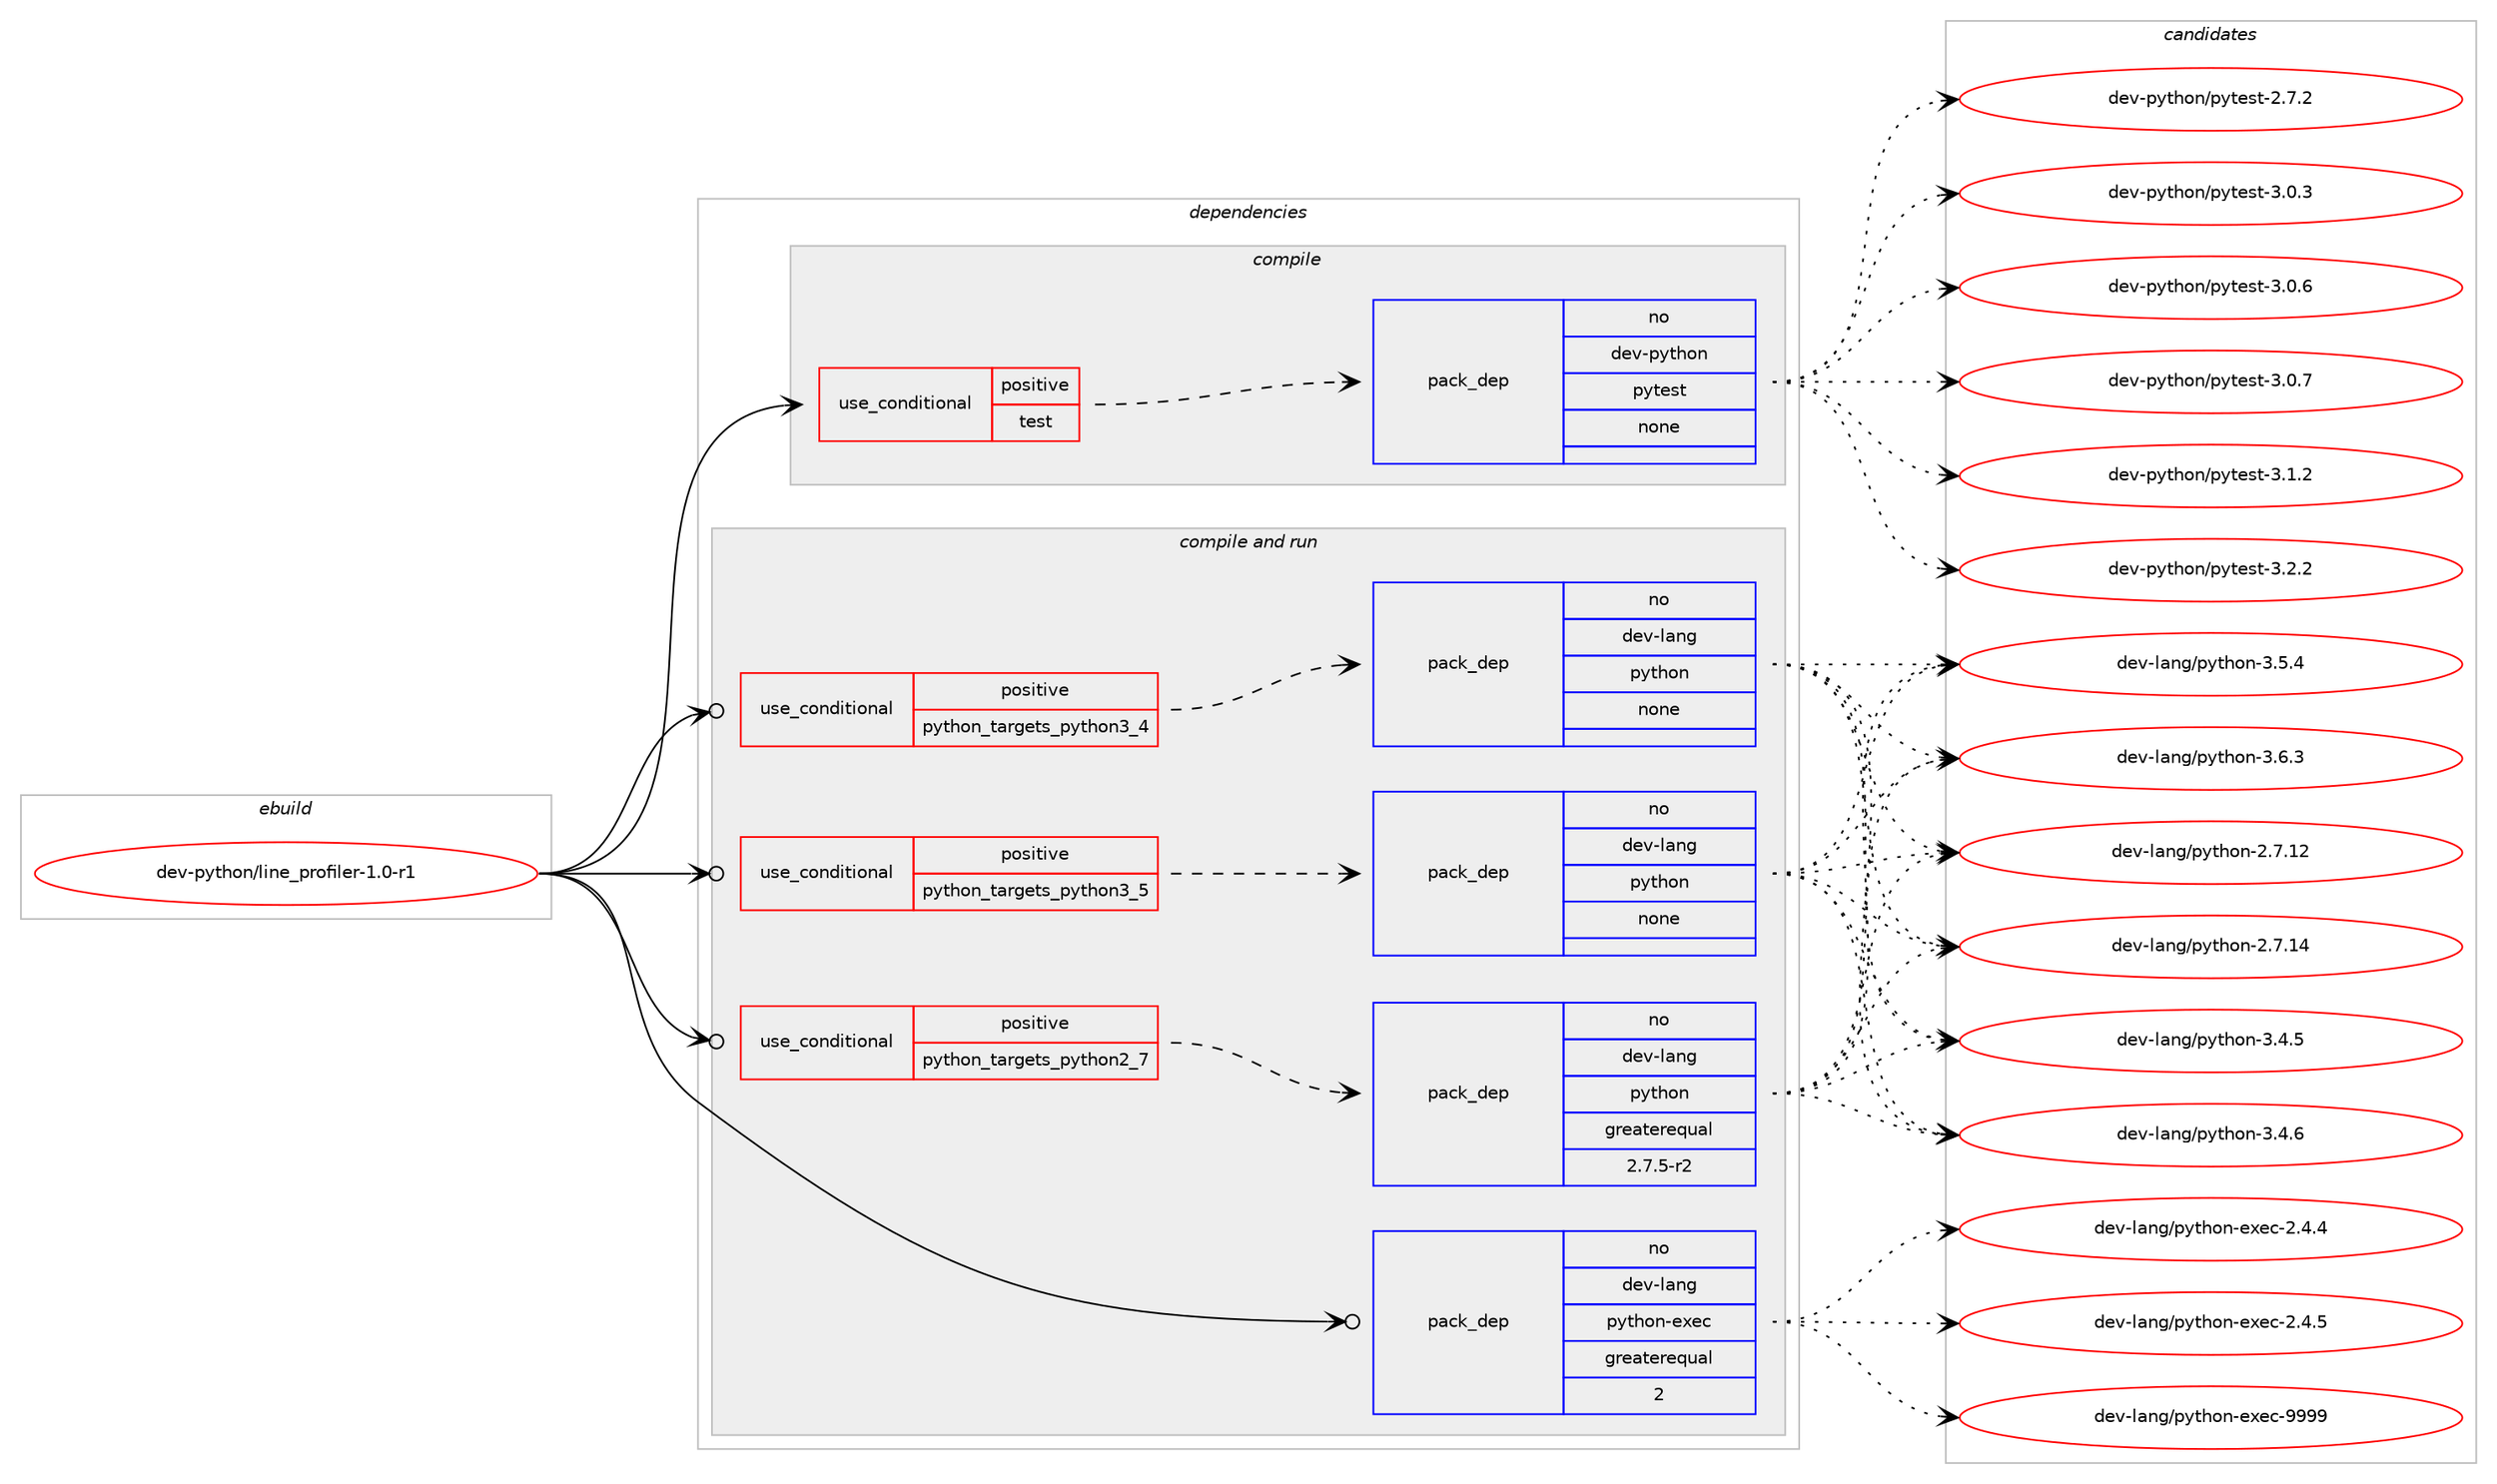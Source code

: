 digraph prolog {

# *************
# Graph options
# *************

newrank=true;
concentrate=true;
compound=true;
graph [rankdir=LR,fontname=Helvetica,fontsize=10,ranksep=1.5];#, ranksep=2.5, nodesep=0.2];
edge  [arrowhead=vee];
node  [fontname=Helvetica,fontsize=10];

# **********
# The ebuild
# **********

subgraph cluster_leftcol {
color=gray;
rank=same;
label=<<i>ebuild</i>>;
id [label="dev-python/line_profiler-1.0-r1", color=red, width=4, href="../dev-python/line_profiler-1.0-r1.svg"];
}

# ****************
# The dependencies
# ****************

subgraph cluster_midcol {
color=gray;
label=<<i>dependencies</i>>;
subgraph cluster_compile {
fillcolor="#eeeeee";
style=filled;
label=<<i>compile</i>>;
subgraph cond34940 {
dependency164509 [label=<<TABLE BORDER="0" CELLBORDER="1" CELLSPACING="0" CELLPADDING="4"><TR><TD ROWSPAN="3" CELLPADDING="10">use_conditional</TD></TR><TR><TD>positive</TD></TR><TR><TD>test</TD></TR></TABLE>>, shape=none, color=red];
subgraph pack125716 {
dependency164510 [label=<<TABLE BORDER="0" CELLBORDER="1" CELLSPACING="0" CELLPADDING="4" WIDTH="220"><TR><TD ROWSPAN="6" CELLPADDING="30">pack_dep</TD></TR><TR><TD WIDTH="110">no</TD></TR><TR><TD>dev-python</TD></TR><TR><TD>pytest</TD></TR><TR><TD>none</TD></TR><TR><TD></TD></TR></TABLE>>, shape=none, color=blue];
}
dependency164509:e -> dependency164510:w [weight=20,style="dashed",arrowhead="vee"];
}
id:e -> dependency164509:w [weight=20,style="solid",arrowhead="vee"];
}
subgraph cluster_compileandrun {
fillcolor="#eeeeee";
style=filled;
label=<<i>compile and run</i>>;
subgraph cond34941 {
dependency164511 [label=<<TABLE BORDER="0" CELLBORDER="1" CELLSPACING="0" CELLPADDING="4"><TR><TD ROWSPAN="3" CELLPADDING="10">use_conditional</TD></TR><TR><TD>positive</TD></TR><TR><TD>python_targets_python2_7</TD></TR></TABLE>>, shape=none, color=red];
subgraph pack125717 {
dependency164512 [label=<<TABLE BORDER="0" CELLBORDER="1" CELLSPACING="0" CELLPADDING="4" WIDTH="220"><TR><TD ROWSPAN="6" CELLPADDING="30">pack_dep</TD></TR><TR><TD WIDTH="110">no</TD></TR><TR><TD>dev-lang</TD></TR><TR><TD>python</TD></TR><TR><TD>greaterequal</TD></TR><TR><TD>2.7.5-r2</TD></TR></TABLE>>, shape=none, color=blue];
}
dependency164511:e -> dependency164512:w [weight=20,style="dashed",arrowhead="vee"];
}
id:e -> dependency164511:w [weight=20,style="solid",arrowhead="odotvee"];
subgraph cond34942 {
dependency164513 [label=<<TABLE BORDER="0" CELLBORDER="1" CELLSPACING="0" CELLPADDING="4"><TR><TD ROWSPAN="3" CELLPADDING="10">use_conditional</TD></TR><TR><TD>positive</TD></TR><TR><TD>python_targets_python3_4</TD></TR></TABLE>>, shape=none, color=red];
subgraph pack125718 {
dependency164514 [label=<<TABLE BORDER="0" CELLBORDER="1" CELLSPACING="0" CELLPADDING="4" WIDTH="220"><TR><TD ROWSPAN="6" CELLPADDING="30">pack_dep</TD></TR><TR><TD WIDTH="110">no</TD></TR><TR><TD>dev-lang</TD></TR><TR><TD>python</TD></TR><TR><TD>none</TD></TR><TR><TD></TD></TR></TABLE>>, shape=none, color=blue];
}
dependency164513:e -> dependency164514:w [weight=20,style="dashed",arrowhead="vee"];
}
id:e -> dependency164513:w [weight=20,style="solid",arrowhead="odotvee"];
subgraph cond34943 {
dependency164515 [label=<<TABLE BORDER="0" CELLBORDER="1" CELLSPACING="0" CELLPADDING="4"><TR><TD ROWSPAN="3" CELLPADDING="10">use_conditional</TD></TR><TR><TD>positive</TD></TR><TR><TD>python_targets_python3_5</TD></TR></TABLE>>, shape=none, color=red];
subgraph pack125719 {
dependency164516 [label=<<TABLE BORDER="0" CELLBORDER="1" CELLSPACING="0" CELLPADDING="4" WIDTH="220"><TR><TD ROWSPAN="6" CELLPADDING="30">pack_dep</TD></TR><TR><TD WIDTH="110">no</TD></TR><TR><TD>dev-lang</TD></TR><TR><TD>python</TD></TR><TR><TD>none</TD></TR><TR><TD></TD></TR></TABLE>>, shape=none, color=blue];
}
dependency164515:e -> dependency164516:w [weight=20,style="dashed",arrowhead="vee"];
}
id:e -> dependency164515:w [weight=20,style="solid",arrowhead="odotvee"];
subgraph pack125720 {
dependency164517 [label=<<TABLE BORDER="0" CELLBORDER="1" CELLSPACING="0" CELLPADDING="4" WIDTH="220"><TR><TD ROWSPAN="6" CELLPADDING="30">pack_dep</TD></TR><TR><TD WIDTH="110">no</TD></TR><TR><TD>dev-lang</TD></TR><TR><TD>python-exec</TD></TR><TR><TD>greaterequal</TD></TR><TR><TD>2</TD></TR></TABLE>>, shape=none, color=blue];
}
id:e -> dependency164517:w [weight=20,style="solid",arrowhead="odotvee"];
}
subgraph cluster_run {
fillcolor="#eeeeee";
style=filled;
label=<<i>run</i>>;
}
}

# **************
# The candidates
# **************

subgraph cluster_choices {
rank=same;
color=gray;
label=<<i>candidates</i>>;

subgraph choice125716 {
color=black;
nodesep=1;
choice1001011184511212111610411111047112121116101115116455046554650 [label="dev-python/pytest-2.7.2", color=red, width=4,href="../dev-python/pytest-2.7.2.svg"];
choice1001011184511212111610411111047112121116101115116455146484651 [label="dev-python/pytest-3.0.3", color=red, width=4,href="../dev-python/pytest-3.0.3.svg"];
choice1001011184511212111610411111047112121116101115116455146484654 [label="dev-python/pytest-3.0.6", color=red, width=4,href="../dev-python/pytest-3.0.6.svg"];
choice1001011184511212111610411111047112121116101115116455146484655 [label="dev-python/pytest-3.0.7", color=red, width=4,href="../dev-python/pytest-3.0.7.svg"];
choice1001011184511212111610411111047112121116101115116455146494650 [label="dev-python/pytest-3.1.2", color=red, width=4,href="../dev-python/pytest-3.1.2.svg"];
choice1001011184511212111610411111047112121116101115116455146504650 [label="dev-python/pytest-3.2.2", color=red, width=4,href="../dev-python/pytest-3.2.2.svg"];
dependency164510:e -> choice1001011184511212111610411111047112121116101115116455046554650:w [style=dotted,weight="100"];
dependency164510:e -> choice1001011184511212111610411111047112121116101115116455146484651:w [style=dotted,weight="100"];
dependency164510:e -> choice1001011184511212111610411111047112121116101115116455146484654:w [style=dotted,weight="100"];
dependency164510:e -> choice1001011184511212111610411111047112121116101115116455146484655:w [style=dotted,weight="100"];
dependency164510:e -> choice1001011184511212111610411111047112121116101115116455146494650:w [style=dotted,weight="100"];
dependency164510:e -> choice1001011184511212111610411111047112121116101115116455146504650:w [style=dotted,weight="100"];
}
subgraph choice125717 {
color=black;
nodesep=1;
choice10010111845108971101034711212111610411111045504655464950 [label="dev-lang/python-2.7.12", color=red, width=4,href="../dev-lang/python-2.7.12.svg"];
choice10010111845108971101034711212111610411111045504655464952 [label="dev-lang/python-2.7.14", color=red, width=4,href="../dev-lang/python-2.7.14.svg"];
choice100101118451089711010347112121116104111110455146524653 [label="dev-lang/python-3.4.5", color=red, width=4,href="../dev-lang/python-3.4.5.svg"];
choice100101118451089711010347112121116104111110455146524654 [label="dev-lang/python-3.4.6", color=red, width=4,href="../dev-lang/python-3.4.6.svg"];
choice100101118451089711010347112121116104111110455146534652 [label="dev-lang/python-3.5.4", color=red, width=4,href="../dev-lang/python-3.5.4.svg"];
choice100101118451089711010347112121116104111110455146544651 [label="dev-lang/python-3.6.3", color=red, width=4,href="../dev-lang/python-3.6.3.svg"];
dependency164512:e -> choice10010111845108971101034711212111610411111045504655464950:w [style=dotted,weight="100"];
dependency164512:e -> choice10010111845108971101034711212111610411111045504655464952:w [style=dotted,weight="100"];
dependency164512:e -> choice100101118451089711010347112121116104111110455146524653:w [style=dotted,weight="100"];
dependency164512:e -> choice100101118451089711010347112121116104111110455146524654:w [style=dotted,weight="100"];
dependency164512:e -> choice100101118451089711010347112121116104111110455146534652:w [style=dotted,weight="100"];
dependency164512:e -> choice100101118451089711010347112121116104111110455146544651:w [style=dotted,weight="100"];
}
subgraph choice125718 {
color=black;
nodesep=1;
choice10010111845108971101034711212111610411111045504655464950 [label="dev-lang/python-2.7.12", color=red, width=4,href="../dev-lang/python-2.7.12.svg"];
choice10010111845108971101034711212111610411111045504655464952 [label="dev-lang/python-2.7.14", color=red, width=4,href="../dev-lang/python-2.7.14.svg"];
choice100101118451089711010347112121116104111110455146524653 [label="dev-lang/python-3.4.5", color=red, width=4,href="../dev-lang/python-3.4.5.svg"];
choice100101118451089711010347112121116104111110455146524654 [label="dev-lang/python-3.4.6", color=red, width=4,href="../dev-lang/python-3.4.6.svg"];
choice100101118451089711010347112121116104111110455146534652 [label="dev-lang/python-3.5.4", color=red, width=4,href="../dev-lang/python-3.5.4.svg"];
choice100101118451089711010347112121116104111110455146544651 [label="dev-lang/python-3.6.3", color=red, width=4,href="../dev-lang/python-3.6.3.svg"];
dependency164514:e -> choice10010111845108971101034711212111610411111045504655464950:w [style=dotted,weight="100"];
dependency164514:e -> choice10010111845108971101034711212111610411111045504655464952:w [style=dotted,weight="100"];
dependency164514:e -> choice100101118451089711010347112121116104111110455146524653:w [style=dotted,weight="100"];
dependency164514:e -> choice100101118451089711010347112121116104111110455146524654:w [style=dotted,weight="100"];
dependency164514:e -> choice100101118451089711010347112121116104111110455146534652:w [style=dotted,weight="100"];
dependency164514:e -> choice100101118451089711010347112121116104111110455146544651:w [style=dotted,weight="100"];
}
subgraph choice125719 {
color=black;
nodesep=1;
choice10010111845108971101034711212111610411111045504655464950 [label="dev-lang/python-2.7.12", color=red, width=4,href="../dev-lang/python-2.7.12.svg"];
choice10010111845108971101034711212111610411111045504655464952 [label="dev-lang/python-2.7.14", color=red, width=4,href="../dev-lang/python-2.7.14.svg"];
choice100101118451089711010347112121116104111110455146524653 [label="dev-lang/python-3.4.5", color=red, width=4,href="../dev-lang/python-3.4.5.svg"];
choice100101118451089711010347112121116104111110455146524654 [label="dev-lang/python-3.4.6", color=red, width=4,href="../dev-lang/python-3.4.6.svg"];
choice100101118451089711010347112121116104111110455146534652 [label="dev-lang/python-3.5.4", color=red, width=4,href="../dev-lang/python-3.5.4.svg"];
choice100101118451089711010347112121116104111110455146544651 [label="dev-lang/python-3.6.3", color=red, width=4,href="../dev-lang/python-3.6.3.svg"];
dependency164516:e -> choice10010111845108971101034711212111610411111045504655464950:w [style=dotted,weight="100"];
dependency164516:e -> choice10010111845108971101034711212111610411111045504655464952:w [style=dotted,weight="100"];
dependency164516:e -> choice100101118451089711010347112121116104111110455146524653:w [style=dotted,weight="100"];
dependency164516:e -> choice100101118451089711010347112121116104111110455146524654:w [style=dotted,weight="100"];
dependency164516:e -> choice100101118451089711010347112121116104111110455146534652:w [style=dotted,weight="100"];
dependency164516:e -> choice100101118451089711010347112121116104111110455146544651:w [style=dotted,weight="100"];
}
subgraph choice125720 {
color=black;
nodesep=1;
choice1001011184510897110103471121211161041111104510112010199455046524652 [label="dev-lang/python-exec-2.4.4", color=red, width=4,href="../dev-lang/python-exec-2.4.4.svg"];
choice1001011184510897110103471121211161041111104510112010199455046524653 [label="dev-lang/python-exec-2.4.5", color=red, width=4,href="../dev-lang/python-exec-2.4.5.svg"];
choice10010111845108971101034711212111610411111045101120101994557575757 [label="dev-lang/python-exec-9999", color=red, width=4,href="../dev-lang/python-exec-9999.svg"];
dependency164517:e -> choice1001011184510897110103471121211161041111104510112010199455046524652:w [style=dotted,weight="100"];
dependency164517:e -> choice1001011184510897110103471121211161041111104510112010199455046524653:w [style=dotted,weight="100"];
dependency164517:e -> choice10010111845108971101034711212111610411111045101120101994557575757:w [style=dotted,weight="100"];
}
}

}
